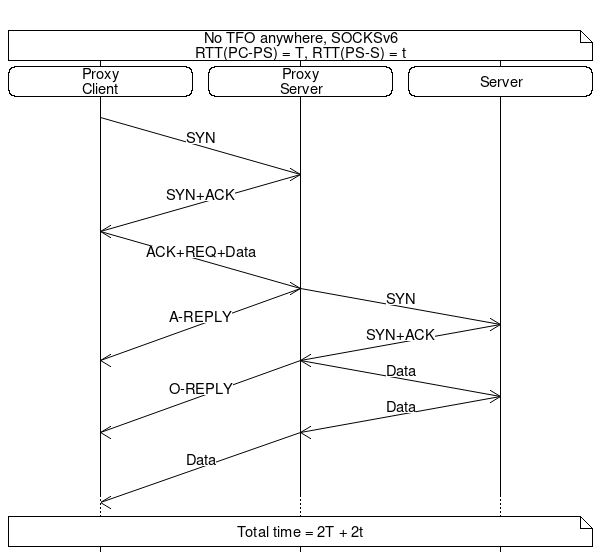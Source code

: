 # MSC for no TFO anywhere, SOCKS6 
msc {
#     hscale = "0.8";
     pc[label=""], ps[label=""], s[label=""]; 
     pc note s[label="No TFO anywhere, SOCKSv6\nRTT(PC-PS) = T, RTT(PS-S) = t"];
     pc rbox pc[label="Proxy\nClient"], 
     ps rbox ps[label="Proxy\nServer"], 
     s rbox s[label="Server"];

#     pc box pc [label ="connectx"];
     pc =>> ps[label = "SYN", arcskip=2 ]; |||;
     ps =>> pc[label = "SYN+ACK", arcskip=2 ]; |||;
     pc =>> ps[label = "ACK+REQ+Data", arcskip=2 ]; |||; 
     ps =>> pc[label = "A-REPLY", arcskip=2 ],
     ps =>> s[label = "SYN", arcskip=1 ];
#     ps box ps [label ="accept"];
     s =>> ps[label = "SYN+ACK", arcskip=1 ]; 
     ps =>> pc[label = "O-REPLY", arcskip=2 ], 
     ps =>> s [label ="Data", arcskip=1];  
     s =>> ps [label ="Data", arcskip=1];  
     ps =>> pc [label ="Data", arcskip=3, textcolour="#000000"];
     |||; 
     |||; 
     ...;
     pc note s[label="Total time = 2T + 2t"];
}
